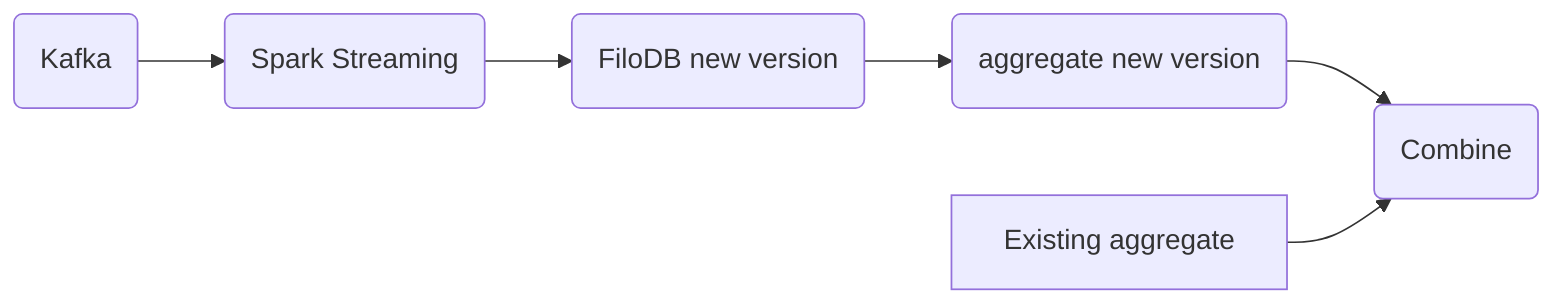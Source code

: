 graph LR;

A(Kafka) --> B(Spark Streaming)
B --> C(FiloDB new version)
C --> D(aggregate new version)
D --> E(Combine)
F[Existing aggregate] --> E
